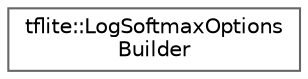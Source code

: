 digraph "Graphical Class Hierarchy"
{
 // LATEX_PDF_SIZE
  bgcolor="transparent";
  edge [fontname=Helvetica,fontsize=10,labelfontname=Helvetica,labelfontsize=10];
  node [fontname=Helvetica,fontsize=10,shape=box,height=0.2,width=0.4];
  rankdir="LR";
  Node0 [id="Node000000",label="tflite::LogSoftmaxOptions\lBuilder",height=0.2,width=0.4,color="grey40", fillcolor="white", style="filled",URL="$structtflite_1_1_log_softmax_options_builder.html",tooltip=" "];
}
